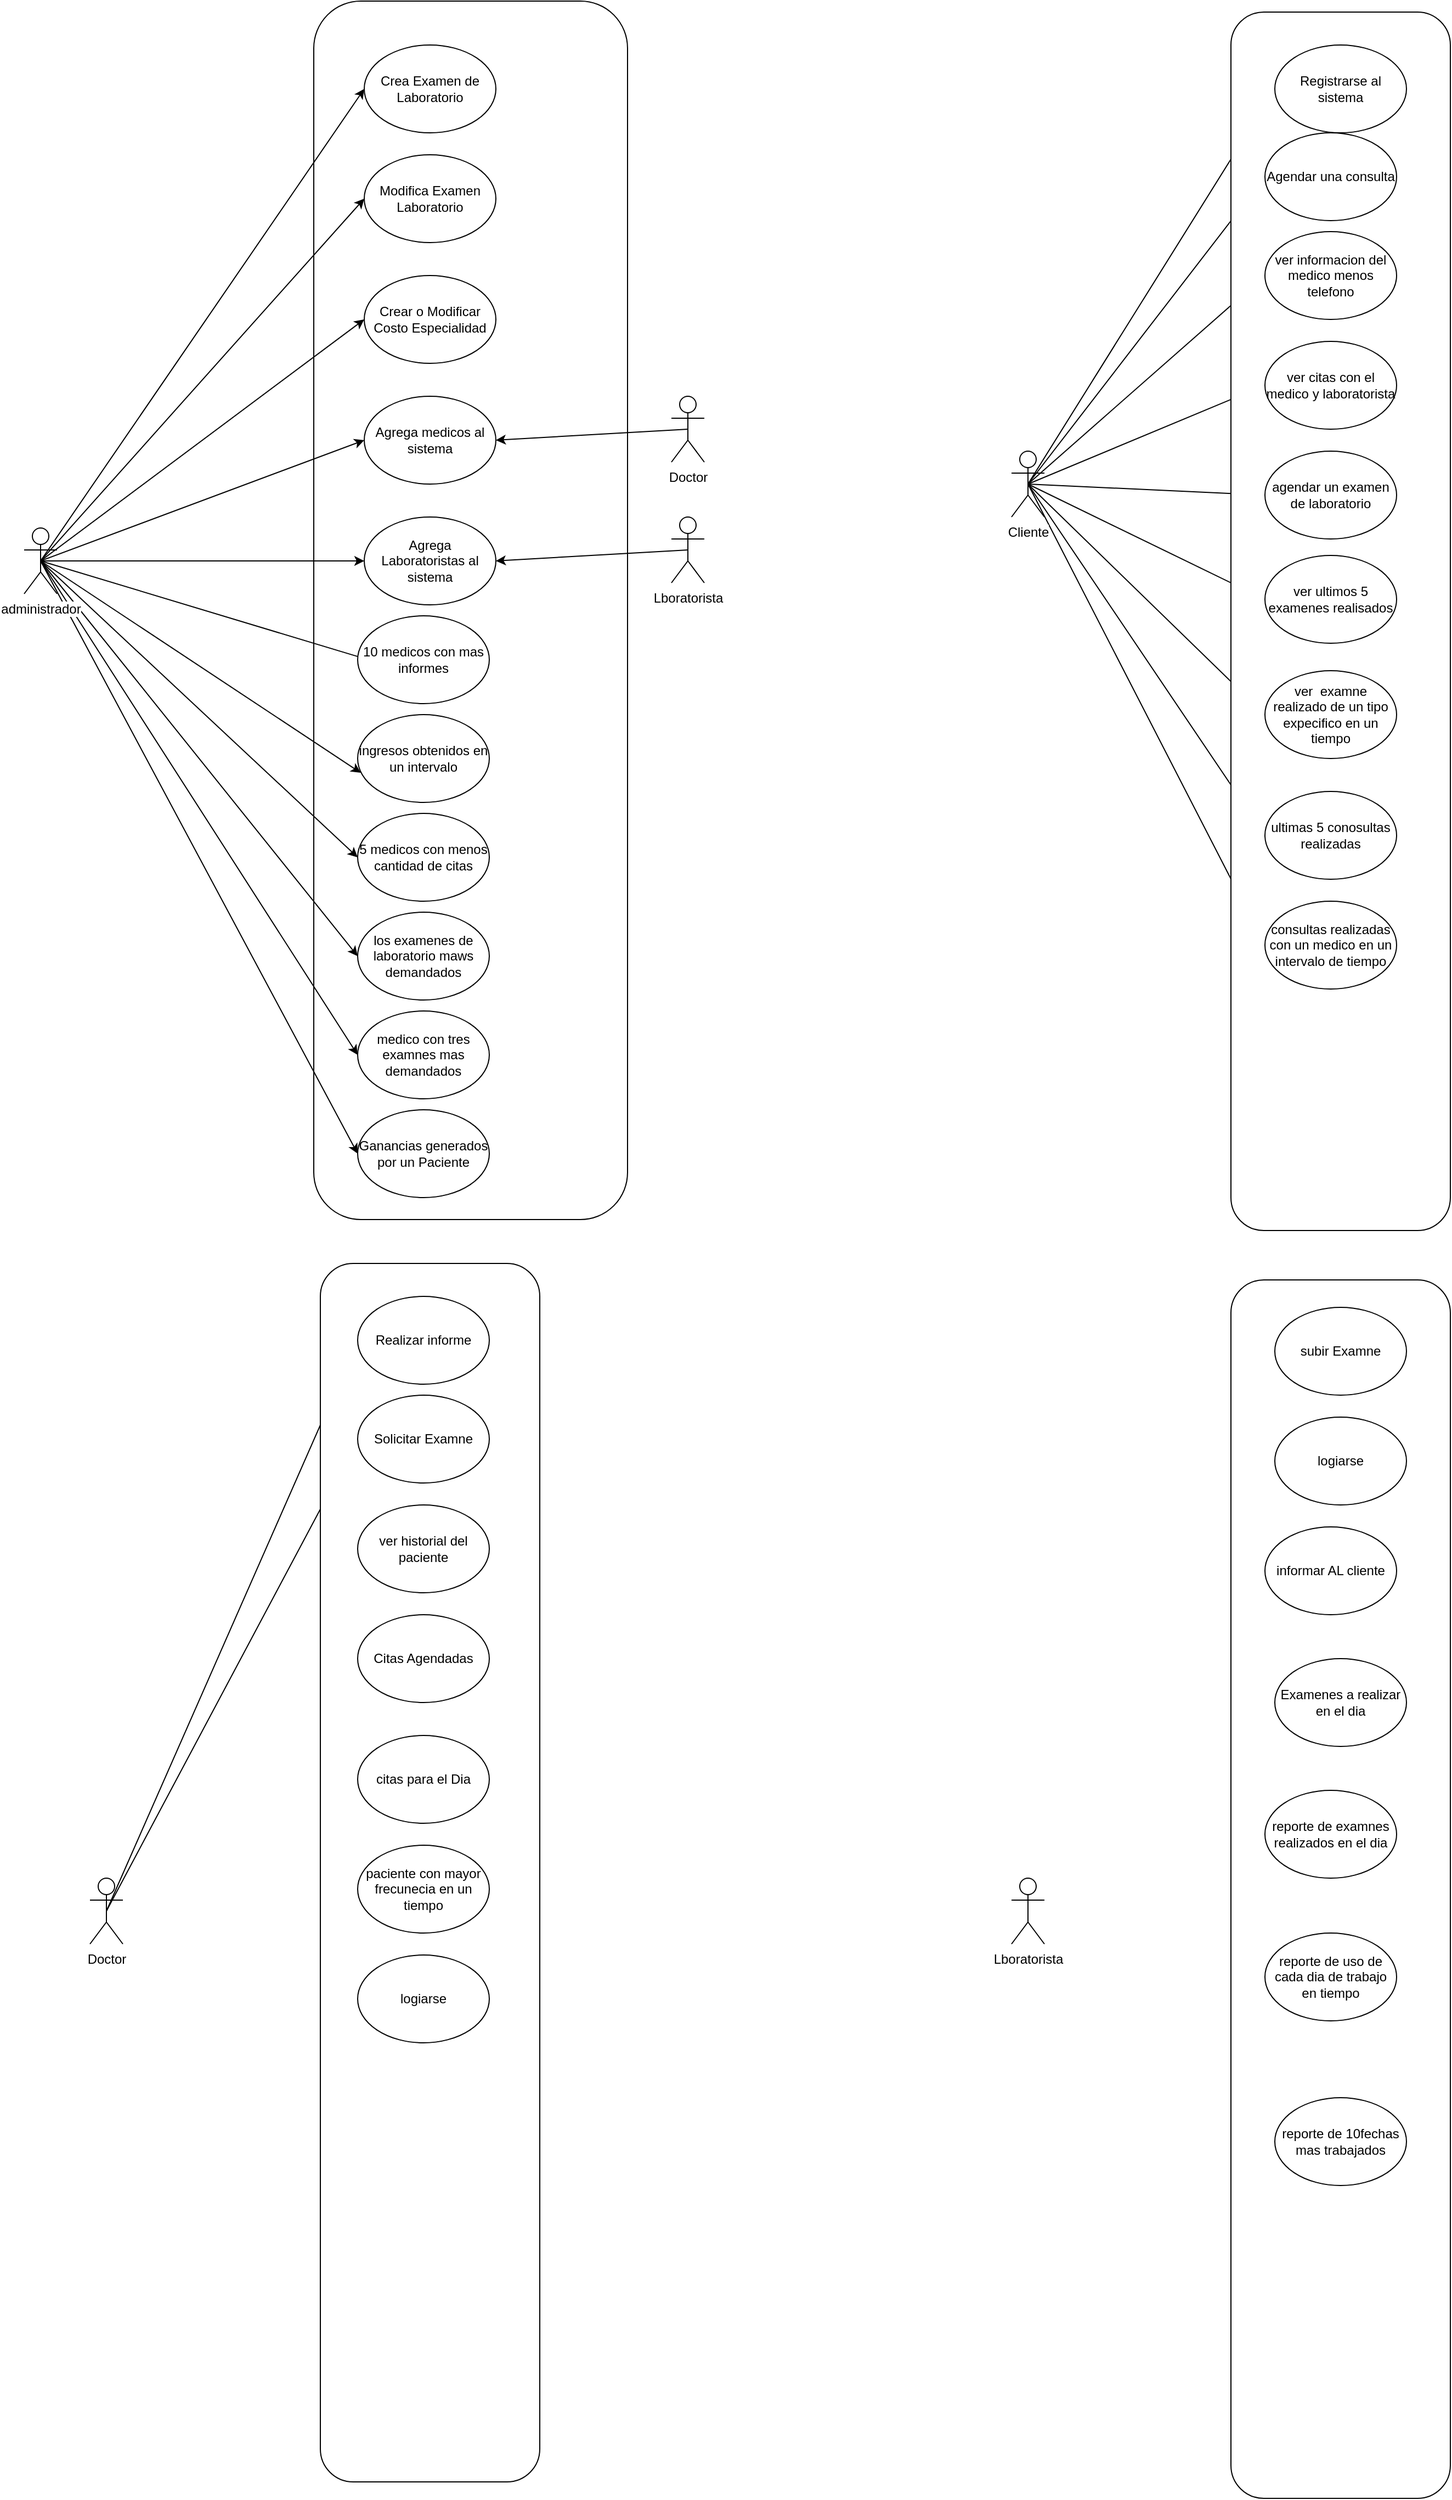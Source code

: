 <mxfile version="13.0.3" type="device"><diagram id="XJTt0XPXWXUoE9ERuAik" name="Page-1"><mxGraphModel dx="796" dy="504" grid="1" gridSize="10" guides="1" tooltips="1" connect="1" arrows="1" fold="1" page="1" pageScale="1" pageWidth="827" pageHeight="1169" math="0" shadow="0"><root><mxCell id="0"/><mxCell id="1" parent="0"/><mxCell id="7MsRyv9_jpXDOVVq074q-2" value="" style="rounded=1;whiteSpace=wrap;html=1;" parent="1" vertex="1"><mxGeometry x="314" y="40" width="286" height="1110" as="geometry"/></mxCell><mxCell id="7MsRyv9_jpXDOVVq074q-12" style="rounded=0;orthogonalLoop=1;jettySize=auto;html=1;exitX=0.5;exitY=0.5;exitDx=0;exitDy=0;exitPerimeter=0;entryX=0;entryY=0.5;entryDx=0;entryDy=0;" parent="1" source="7MsRyv9_jpXDOVVq074q-3" target="7MsRyv9_jpXDOVVq074q-11" edge="1"><mxGeometry relative="1" as="geometry"/></mxCell><mxCell id="7MsRyv9_jpXDOVVq074q-14" style="edgeStyle=none;rounded=0;orthogonalLoop=1;jettySize=auto;html=1;exitX=0.5;exitY=0.5;exitDx=0;exitDy=0;exitPerimeter=0;entryX=0;entryY=0.5;entryDx=0;entryDy=0;" parent="1" source="7MsRyv9_jpXDOVVq074q-3" target="7MsRyv9_jpXDOVVq074q-13" edge="1"><mxGeometry relative="1" as="geometry"/></mxCell><mxCell id="7MsRyv9_jpXDOVVq074q-16" style="edgeStyle=none;rounded=0;orthogonalLoop=1;jettySize=auto;html=1;exitX=0.5;exitY=0.5;exitDx=0;exitDy=0;exitPerimeter=0;entryX=0;entryY=0.5;entryDx=0;entryDy=0;" parent="1" source="7MsRyv9_jpXDOVVq074q-3" target="7MsRyv9_jpXDOVVq074q-15" edge="1"><mxGeometry relative="1" as="geometry"/></mxCell><mxCell id="7MsRyv9_jpXDOVVq074q-19" style="edgeStyle=none;rounded=0;orthogonalLoop=1;jettySize=auto;html=1;exitX=0.5;exitY=0.5;exitDx=0;exitDy=0;exitPerimeter=0;entryX=0;entryY=0.5;entryDx=0;entryDy=0;" parent="1" source="7MsRyv9_jpXDOVVq074q-3" target="7MsRyv9_jpXDOVVq074q-17" edge="1"><mxGeometry relative="1" as="geometry"/></mxCell><mxCell id="7MsRyv9_jpXDOVVq074q-20" style="edgeStyle=none;rounded=0;orthogonalLoop=1;jettySize=auto;html=1;exitX=0.5;exitY=0.5;exitDx=0;exitDy=0;exitPerimeter=0;entryX=0;entryY=0.5;entryDx=0;entryDy=0;" parent="1" source="7MsRyv9_jpXDOVVq074q-3" target="7MsRyv9_jpXDOVVq074q-18" edge="1"><mxGeometry relative="1" as="geometry"/></mxCell><mxCell id="7MsRyv9_jpXDOVVq074q-67" style="edgeStyle=none;rounded=0;orthogonalLoop=1;jettySize=auto;html=1;exitX=0.5;exitY=0.5;exitDx=0;exitDy=0;exitPerimeter=0;entryX=0.18;entryY=0.541;entryDx=0;entryDy=0;entryPerimeter=0;" parent="1" source="7MsRyv9_jpXDOVVq074q-3" target="7MsRyv9_jpXDOVVq074q-2" edge="1"><mxGeometry relative="1" as="geometry"/></mxCell><mxCell id="7MsRyv9_jpXDOVVq074q-68" style="edgeStyle=none;rounded=0;orthogonalLoop=1;jettySize=auto;html=1;exitX=0.5;exitY=0.5;exitDx=0;exitDy=0;exitPerimeter=0;entryX=0.024;entryY=0.663;entryDx=0;entryDy=0;entryPerimeter=0;" parent="1" source="7MsRyv9_jpXDOVVq074q-3" target="7MsRyv9_jpXDOVVq074q-22" edge="1"><mxGeometry relative="1" as="geometry"/></mxCell><mxCell id="7MsRyv9_jpXDOVVq074q-69" style="edgeStyle=none;rounded=0;orthogonalLoop=1;jettySize=auto;html=1;exitX=0.5;exitY=0.5;exitDx=0;exitDy=0;exitPerimeter=0;entryX=0;entryY=0.5;entryDx=0;entryDy=0;" parent="1" source="7MsRyv9_jpXDOVVq074q-3" target="7MsRyv9_jpXDOVVq074q-23" edge="1"><mxGeometry relative="1" as="geometry"/></mxCell><mxCell id="7MsRyv9_jpXDOVVq074q-70" style="edgeStyle=none;rounded=0;orthogonalLoop=1;jettySize=auto;html=1;exitX=0.5;exitY=0.5;exitDx=0;exitDy=0;exitPerimeter=0;entryX=0;entryY=0.5;entryDx=0;entryDy=0;" parent="1" source="7MsRyv9_jpXDOVVq074q-3" target="7MsRyv9_jpXDOVVq074q-24" edge="1"><mxGeometry relative="1" as="geometry"/></mxCell><mxCell id="7MsRyv9_jpXDOVVq074q-71" style="edgeStyle=none;rounded=0;orthogonalLoop=1;jettySize=auto;html=1;exitX=0.5;exitY=0.5;exitDx=0;exitDy=0;exitPerimeter=0;entryX=0;entryY=0.5;entryDx=0;entryDy=0;" parent="1" source="7MsRyv9_jpXDOVVq074q-3" target="7MsRyv9_jpXDOVVq074q-25" edge="1"><mxGeometry relative="1" as="geometry"/></mxCell><mxCell id="7MsRyv9_jpXDOVVq074q-72" style="edgeStyle=none;rounded=0;orthogonalLoop=1;jettySize=auto;html=1;exitX=0.5;exitY=0.5;exitDx=0;exitDy=0;exitPerimeter=0;entryX=0;entryY=0.5;entryDx=0;entryDy=0;" parent="1" source="7MsRyv9_jpXDOVVq074q-3" target="7MsRyv9_jpXDOVVq074q-26" edge="1"><mxGeometry relative="1" as="geometry"/></mxCell><mxCell id="7MsRyv9_jpXDOVVq074q-3" value="administrador" style="shape=umlActor;verticalLabelPosition=bottom;labelBackgroundColor=#ffffff;verticalAlign=top;html=1;outlineConnect=0;" parent="1" vertex="1"><mxGeometry x="50" y="520" width="30" height="60" as="geometry"/></mxCell><mxCell id="7MsRyv9_jpXDOVVq074q-11" value="Crea Examen de Laboratorio" style="ellipse;whiteSpace=wrap;html=1;" parent="1" vertex="1"><mxGeometry x="360" y="80" width="120" height="80" as="geometry"/></mxCell><mxCell id="7MsRyv9_jpXDOVVq074q-13" value="Modifica Examen Laboratorio" style="ellipse;whiteSpace=wrap;html=1;" parent="1" vertex="1"><mxGeometry x="360" y="180" width="120" height="80" as="geometry"/></mxCell><mxCell id="7MsRyv9_jpXDOVVq074q-15" value="Crear o Modificar Costo Especialidad" style="ellipse;whiteSpace=wrap;html=1;" parent="1" vertex="1"><mxGeometry x="360" y="290" width="120" height="80" as="geometry"/></mxCell><mxCell id="7MsRyv9_jpXDOVVq074q-17" value="Agrega medicos al sistema" style="ellipse;whiteSpace=wrap;html=1;" parent="1" vertex="1"><mxGeometry x="360" y="400" width="120" height="80" as="geometry"/></mxCell><mxCell id="7MsRyv9_jpXDOVVq074q-18" value="Agrega Laboratoristas al sistema" style="ellipse;whiteSpace=wrap;html=1;" parent="1" vertex="1"><mxGeometry x="360" y="510" width="120" height="80" as="geometry"/></mxCell><mxCell id="7MsRyv9_jpXDOVVq074q-21" value="10 medicos con mas informes" style="ellipse;whiteSpace=wrap;html=1;" parent="1" vertex="1"><mxGeometry x="354" y="600" width="120" height="80" as="geometry"/></mxCell><mxCell id="7MsRyv9_jpXDOVVq074q-22" value="ingresos obtenidos en un intervalo" style="ellipse;whiteSpace=wrap;html=1;" parent="1" vertex="1"><mxGeometry x="354" y="690" width="120" height="80" as="geometry"/></mxCell><mxCell id="7MsRyv9_jpXDOVVq074q-23" value="5 medicos con menos cantidad de citas" style="ellipse;whiteSpace=wrap;html=1;" parent="1" vertex="1"><mxGeometry x="354" y="780" width="120" height="80" as="geometry"/></mxCell><mxCell id="7MsRyv9_jpXDOVVq074q-24" value="los examenes de laboratorio maws demandados" style="ellipse;whiteSpace=wrap;html=1;" parent="1" vertex="1"><mxGeometry x="354" y="870" width="120" height="80" as="geometry"/></mxCell><mxCell id="7MsRyv9_jpXDOVVq074q-25" value="medico con tres examnes mas demandados" style="ellipse;whiteSpace=wrap;html=1;" parent="1" vertex="1"><mxGeometry x="354" y="960" width="120" height="80" as="geometry"/></mxCell><mxCell id="7MsRyv9_jpXDOVVq074q-26" value="Ganancias generados por un Paciente" style="ellipse;whiteSpace=wrap;html=1;" parent="1" vertex="1"><mxGeometry x="354" y="1050" width="120" height="80" as="geometry"/></mxCell><mxCell id="7MsRyv9_jpXDOVVq074q-44" style="edgeStyle=none;rounded=0;orthogonalLoop=1;jettySize=auto;html=1;exitX=0.5;exitY=0.5;exitDx=0;exitDy=0;exitPerimeter=0;entryX=0;entryY=0.5;entryDx=0;entryDy=0;" parent="1" source="7MsRyv9_jpXDOVVq074q-27" target="7MsRyv9_jpXDOVVq074q-29" edge="1"><mxGeometry relative="1" as="geometry"/></mxCell><mxCell id="7MsRyv9_jpXDOVVq074q-45" style="edgeStyle=none;rounded=0;orthogonalLoop=1;jettySize=auto;html=1;exitX=0.5;exitY=0.5;exitDx=0;exitDy=0;exitPerimeter=0;entryX=0;entryY=0.5;entryDx=0;entryDy=0;" parent="1" source="7MsRyv9_jpXDOVVq074q-27" target="7MsRyv9_jpXDOVVq074q-34" edge="1"><mxGeometry relative="1" as="geometry"/></mxCell><mxCell id="7MsRyv9_jpXDOVVq074q-46" style="edgeStyle=none;rounded=0;orthogonalLoop=1;jettySize=auto;html=1;exitX=0.5;exitY=0.5;exitDx=0;exitDy=0;exitPerimeter=0;entryX=0;entryY=0.5;entryDx=0;entryDy=0;" parent="1" source="7MsRyv9_jpXDOVVq074q-27" target="7MsRyv9_jpXDOVVq074q-39" edge="1"><mxGeometry relative="1" as="geometry"/></mxCell><mxCell id="7MsRyv9_jpXDOVVq074q-47" style="edgeStyle=none;rounded=0;orthogonalLoop=1;jettySize=auto;html=1;exitX=0.5;exitY=0.5;exitDx=0;exitDy=0;exitPerimeter=0;entryX=0;entryY=0.5;entryDx=0;entryDy=0;" parent="1" source="7MsRyv9_jpXDOVVq074q-27" target="7MsRyv9_jpXDOVVq074q-38" edge="1"><mxGeometry relative="1" as="geometry"/></mxCell><mxCell id="7MsRyv9_jpXDOVVq074q-48" style="edgeStyle=none;rounded=0;orthogonalLoop=1;jettySize=auto;html=1;exitX=0.5;exitY=0.5;exitDx=0;exitDy=0;exitPerimeter=0;entryX=0;entryY=0.5;entryDx=0;entryDy=0;" parent="1" source="7MsRyv9_jpXDOVVq074q-27" target="7MsRyv9_jpXDOVVq074q-37" edge="1"><mxGeometry relative="1" as="geometry"/></mxCell><mxCell id="7MsRyv9_jpXDOVVq074q-49" style="edgeStyle=none;rounded=0;orthogonalLoop=1;jettySize=auto;html=1;exitX=0.5;exitY=0.5;exitDx=0;exitDy=0;exitPerimeter=0;entryX=0;entryY=0.5;entryDx=0;entryDy=0;" parent="1" source="7MsRyv9_jpXDOVVq074q-27" target="7MsRyv9_jpXDOVVq074q-30" edge="1"><mxGeometry relative="1" as="geometry"/></mxCell><mxCell id="7MsRyv9_jpXDOVVq074q-50" style="edgeStyle=none;rounded=0;orthogonalLoop=1;jettySize=auto;html=1;exitX=0.5;exitY=0.5;exitDx=0;exitDy=0;exitPerimeter=0;entryX=0;entryY=0.5;entryDx=0;entryDy=0;" parent="1" source="7MsRyv9_jpXDOVVq074q-27" target="7MsRyv9_jpXDOVVq074q-31" edge="1"><mxGeometry relative="1" as="geometry"/></mxCell><mxCell id="7MsRyv9_jpXDOVVq074q-51" style="edgeStyle=none;rounded=0;orthogonalLoop=1;jettySize=auto;html=1;exitX=0.5;exitY=0.5;exitDx=0;exitDy=0;exitPerimeter=0;entryX=0;entryY=0.5;entryDx=0;entryDy=0;" parent="1" source="7MsRyv9_jpXDOVVq074q-27" target="7MsRyv9_jpXDOVVq074q-32" edge="1"><mxGeometry relative="1" as="geometry"/></mxCell><mxCell id="7MsRyv9_jpXDOVVq074q-52" style="edgeStyle=none;rounded=0;orthogonalLoop=1;jettySize=auto;html=1;exitX=0.5;exitY=0.5;exitDx=0;exitDy=0;exitPerimeter=0;entryX=0;entryY=0.5;entryDx=0;entryDy=0;" parent="1" source="7MsRyv9_jpXDOVVq074q-27" target="7MsRyv9_jpXDOVVq074q-33" edge="1"><mxGeometry relative="1" as="geometry"/></mxCell><mxCell id="7MsRyv9_jpXDOVVq074q-27" value="Cliente" style="shape=umlActor;verticalLabelPosition=bottom;labelBackgroundColor=#ffffff;verticalAlign=top;html=1;outlineConnect=0;" parent="1" vertex="1"><mxGeometry x="950" y="450" width="30" height="60" as="geometry"/></mxCell><mxCell id="7MsRyv9_jpXDOVVq074q-28" value="" style="rounded=1;whiteSpace=wrap;html=1;" parent="1" vertex="1"><mxGeometry x="1150" y="50" width="200" height="1110" as="geometry"/></mxCell><mxCell id="7MsRyv9_jpXDOVVq074q-29" value="Registrarse al sistema" style="ellipse;whiteSpace=wrap;html=1;" parent="1" vertex="1"><mxGeometry x="1190" y="80" width="120" height="80" as="geometry"/></mxCell><mxCell id="7MsRyv9_jpXDOVVq074q-30" value="agendar un examen de laboratorio" style="ellipse;whiteSpace=wrap;html=1;" parent="1" vertex="1"><mxGeometry x="1181" y="450" width="120" height="80" as="geometry"/></mxCell><mxCell id="7MsRyv9_jpXDOVVq074q-31" value="ver ultimos 5 examenes realisados" style="ellipse;whiteSpace=wrap;html=1;" parent="1" vertex="1"><mxGeometry x="1181" y="545" width="120" height="80" as="geometry"/></mxCell><mxCell id="7MsRyv9_jpXDOVVq074q-32" value="ver&amp;nbsp; examne realizado de un tipo expecifico en un tiempo" style="ellipse;whiteSpace=wrap;html=1;" parent="1" vertex="1"><mxGeometry x="1181" y="650" width="120" height="80" as="geometry"/></mxCell><mxCell id="7MsRyv9_jpXDOVVq074q-33" value="ultimas 5 conosultas realizadas" style="ellipse;whiteSpace=wrap;html=1;" parent="1" vertex="1"><mxGeometry x="1181" y="760" width="120" height="80" as="geometry"/></mxCell><mxCell id="7MsRyv9_jpXDOVVq074q-34" value="consultas realizadas con un medico en un intervalo de tiempo" style="ellipse;whiteSpace=wrap;html=1;" parent="1" vertex="1"><mxGeometry x="1181" y="860" width="120" height="80" as="geometry"/></mxCell><mxCell id="7MsRyv9_jpXDOVVq074q-37" value="ver citas con el medico y laboratorista" style="ellipse;whiteSpace=wrap;html=1;" parent="1" vertex="1"><mxGeometry x="1181" y="350" width="120" height="80" as="geometry"/></mxCell><mxCell id="7MsRyv9_jpXDOVVq074q-38" value="ver informacion del medico menos telefono" style="ellipse;whiteSpace=wrap;html=1;" parent="1" vertex="1"><mxGeometry x="1181" y="250" width="120" height="80" as="geometry"/></mxCell><mxCell id="7MsRyv9_jpXDOVVq074q-39" value="Agendar una consulta" style="ellipse;whiteSpace=wrap;html=1;" parent="1" vertex="1"><mxGeometry x="1181" y="160" width="120" height="80" as="geometry"/></mxCell><mxCell id="7MsRyv9_jpXDOVVq074q-75" style="edgeStyle=none;rounded=0;orthogonalLoop=1;jettySize=auto;html=1;exitX=0.5;exitY=0.5;exitDx=0;exitDy=0;exitPerimeter=0;entryX=0;entryY=0.5;entryDx=0;entryDy=0;" parent="1" source="7MsRyv9_jpXDOVVq074q-53" target="7MsRyv9_jpXDOVVq074q-59" edge="1"><mxGeometry relative="1" as="geometry"/></mxCell><mxCell id="_JTW1vOlSA_OcwBT6uoX-1" style="rounded=0;orthogonalLoop=1;jettySize=auto;html=1;exitX=0.5;exitY=0.5;exitDx=0;exitDy=0;exitPerimeter=0;entryX=0;entryY=0.5;entryDx=0;entryDy=0;" edge="1" parent="1" source="7MsRyv9_jpXDOVVq074q-53" target="7MsRyv9_jpXDOVVq074q-60"><mxGeometry relative="1" as="geometry"/></mxCell><mxCell id="7MsRyv9_jpXDOVVq074q-53" value="Doctor" style="shape=umlActor;verticalLabelPosition=bottom;labelBackgroundColor=#ffffff;verticalAlign=top;html=1;outlineConnect=0;" parent="1" vertex="1"><mxGeometry x="110" y="1750" width="30" height="60" as="geometry"/></mxCell><mxCell id="7MsRyv9_jpXDOVVq074q-54" value="" style="rounded=1;whiteSpace=wrap;html=1;" parent="1" vertex="1"><mxGeometry x="320" y="1190" width="200" height="1110" as="geometry"/></mxCell><mxCell id="7MsRyv9_jpXDOVVq074q-57" style="edgeStyle=none;rounded=0;orthogonalLoop=1;jettySize=auto;html=1;exitX=0.5;exitY=0.5;exitDx=0;exitDy=0;exitPerimeter=0;entryX=1;entryY=0.5;entryDx=0;entryDy=0;" parent="1" source="7MsRyv9_jpXDOVVq074q-55" target="7MsRyv9_jpXDOVVq074q-17" edge="1"><mxGeometry relative="1" as="geometry"/></mxCell><mxCell id="7MsRyv9_jpXDOVVq074q-55" value="Doctor" style="shape=umlActor;verticalLabelPosition=bottom;labelBackgroundColor=#ffffff;verticalAlign=top;html=1;outlineConnect=0;" parent="1" vertex="1"><mxGeometry x="640" y="400" width="30" height="60" as="geometry"/></mxCell><mxCell id="7MsRyv9_jpXDOVVq074q-58" style="edgeStyle=none;rounded=0;orthogonalLoop=1;jettySize=auto;html=1;exitX=0.5;exitY=0.5;exitDx=0;exitDy=0;exitPerimeter=0;entryX=1;entryY=0.5;entryDx=0;entryDy=0;" parent="1" source="7MsRyv9_jpXDOVVq074q-56" target="7MsRyv9_jpXDOVVq074q-18" edge="1"><mxGeometry relative="1" as="geometry"/></mxCell><mxCell id="7MsRyv9_jpXDOVVq074q-56" value="Lboratorista" style="shape=umlActor;verticalLabelPosition=bottom;labelBackgroundColor=#ffffff;verticalAlign=top;html=1;outlineConnect=0;" parent="1" vertex="1"><mxGeometry x="640" y="510" width="30" height="60" as="geometry"/></mxCell><mxCell id="7MsRyv9_jpXDOVVq074q-59" value="Realizar informe" style="ellipse;whiteSpace=wrap;html=1;" parent="1" vertex="1"><mxGeometry x="354" y="1220" width="120" height="80" as="geometry"/></mxCell><mxCell id="7MsRyv9_jpXDOVVq074q-60" value="Solicitar Examne" style="ellipse;whiteSpace=wrap;html=1;" parent="1" vertex="1"><mxGeometry x="354" y="1310" width="120" height="80" as="geometry"/></mxCell><mxCell id="7MsRyv9_jpXDOVVq074q-61" value="ver historial del paciente" style="ellipse;whiteSpace=wrap;html=1;" parent="1" vertex="1"><mxGeometry x="354" y="1410" width="120" height="80" as="geometry"/></mxCell><mxCell id="7MsRyv9_jpXDOVVq074q-62" value="Citas Agendadas" style="ellipse;whiteSpace=wrap;html=1;" parent="1" vertex="1"><mxGeometry x="354" y="1510" width="120" height="80" as="geometry"/></mxCell><mxCell id="7MsRyv9_jpXDOVVq074q-63" value="citas para el Dia" style="ellipse;whiteSpace=wrap;html=1;" parent="1" vertex="1"><mxGeometry x="354" y="1620" width="120" height="80" as="geometry"/></mxCell><mxCell id="7MsRyv9_jpXDOVVq074q-64" value="paciente con mayor frecunecia en un tiempo" style="ellipse;whiteSpace=wrap;html=1;" parent="1" vertex="1"><mxGeometry x="354" y="1720" width="120" height="80" as="geometry"/></mxCell><mxCell id="7MsRyv9_jpXDOVVq074q-65" value="Lboratorista" style="shape=umlActor;verticalLabelPosition=bottom;labelBackgroundColor=#ffffff;verticalAlign=top;html=1;outlineConnect=0;" parent="1" vertex="1"><mxGeometry x="950" y="1750" width="30" height="60" as="geometry"/></mxCell><mxCell id="7MsRyv9_jpXDOVVq074q-66" value="" style="rounded=1;whiteSpace=wrap;html=1;" parent="1" vertex="1"><mxGeometry x="1150" y="1205" width="200" height="1110" as="geometry"/></mxCell><mxCell id="7MsRyv9_jpXDOVVq074q-76" value="subir Examne" style="ellipse;whiteSpace=wrap;html=1;" parent="1" vertex="1"><mxGeometry x="1190" y="1230" width="120" height="80" as="geometry"/></mxCell><mxCell id="7MsRyv9_jpXDOVVq074q-77" value="logiarse" style="ellipse;whiteSpace=wrap;html=1;" parent="1" vertex="1"><mxGeometry x="1190" y="1330" width="120" height="80" as="geometry"/></mxCell><mxCell id="7MsRyv9_jpXDOVVq074q-78" value="logiarse" style="ellipse;whiteSpace=wrap;html=1;" parent="1" vertex="1"><mxGeometry x="354" y="1820" width="120" height="80" as="geometry"/></mxCell><mxCell id="7MsRyv9_jpXDOVVq074q-79" value="informar AL cliente" style="ellipse;whiteSpace=wrap;html=1;" parent="1" vertex="1"><mxGeometry x="1181" y="1430" width="120" height="80" as="geometry"/></mxCell><mxCell id="7MsRyv9_jpXDOVVq074q-80" value="Examenes a realizar en el dia" style="ellipse;whiteSpace=wrap;html=1;" parent="1" vertex="1"><mxGeometry x="1190" y="1550" width="120" height="80" as="geometry"/></mxCell><mxCell id="7MsRyv9_jpXDOVVq074q-81" value="reporte de examnes realizados en el dia" style="ellipse;whiteSpace=wrap;html=1;" parent="1" vertex="1"><mxGeometry x="1181" y="1670" width="120" height="80" as="geometry"/></mxCell><mxCell id="7MsRyv9_jpXDOVVq074q-82" value="reporte de uso de cada dia de trabajo en tiempo" style="ellipse;whiteSpace=wrap;html=1;" parent="1" vertex="1"><mxGeometry x="1181" y="1800" width="120" height="80" as="geometry"/></mxCell><mxCell id="7MsRyv9_jpXDOVVq074q-83" value="reporte de 10fechas mas trabajados" style="ellipse;whiteSpace=wrap;html=1;" parent="1" vertex="1"><mxGeometry x="1190" y="1950" width="120" height="80" as="geometry"/></mxCell></root></mxGraphModel></diagram></mxfile>